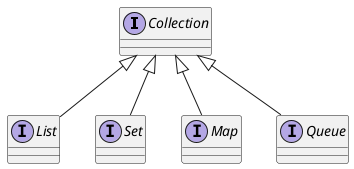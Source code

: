 @startuml superclase 

interface Collection {}

interface List implements Collection {}
interface Set implements Collection {}
interface Map implements Collection {}
interface Queue implements Collection {}

@enduml 